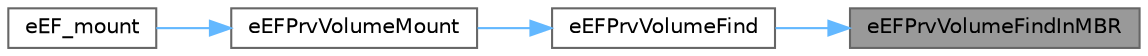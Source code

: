 digraph "eEFPrvVolumeFindInMBR"
{
 // LATEX_PDF_SIZE
  bgcolor="transparent";
  edge [fontname=Helvetica,fontsize=10,labelfontname=Helvetica,labelfontsize=10];
  node [fontname=Helvetica,fontsize=10,shape=box,height=0.2,width=0.4];
  rankdir="RL";
  Node1 [id="Node000001",label="eEFPrvVolumeFindInMBR",height=0.2,width=0.4,color="gray40", fillcolor="grey60", style="filled", fontcolor="black",tooltip="Find an FAT volume in MBR (It supports only generic partitioning rules, MBR, GPT and SFD)"];
  Node1 -> Node2 [id="edge1_Node000001_Node000002",dir="back",color="steelblue1",style="solid",tooltip=" "];
  Node2 [id="Node000002",label="eEFPrvVolumeFind",height=0.2,width=0.4,color="grey40", fillcolor="white", style="filled",URL="$ef__prv__volume_8c.html#a0d6f884e5af9b5ea4056975d5e68b7c8",tooltip="Find an FAT volume (It supports only generic partitioning rules, MBR, GPT and SFD)"];
  Node2 -> Node3 [id="edge2_Node000002_Node000003",dir="back",color="steelblue1",style="solid",tooltip=" "];
  Node3 [id="Node000003",label="eEFPrvVolumeMount",height=0.2,width=0.4,color="grey40", fillcolor="white", style="filled",URL="$ef__prv__volume__mount_8c.html#a72257a5dd052fb761470c99b9b8161fd",tooltip="Determine logical drive number and mount the volume if needed."];
  Node3 -> Node4 [id="edge3_Node000003_Node000004",dir="back",color="steelblue1",style="solid",tooltip=" "];
  Node4 [id="Node000004",label="eEF_mount",height=0.2,width=0.4,color="grey40", fillcolor="white", style="filled",URL="$ef__mount_8c.html#a9b9743613f37cad39c48b529f33264ca",tooltip="Mount a Logical Drive."];
}
